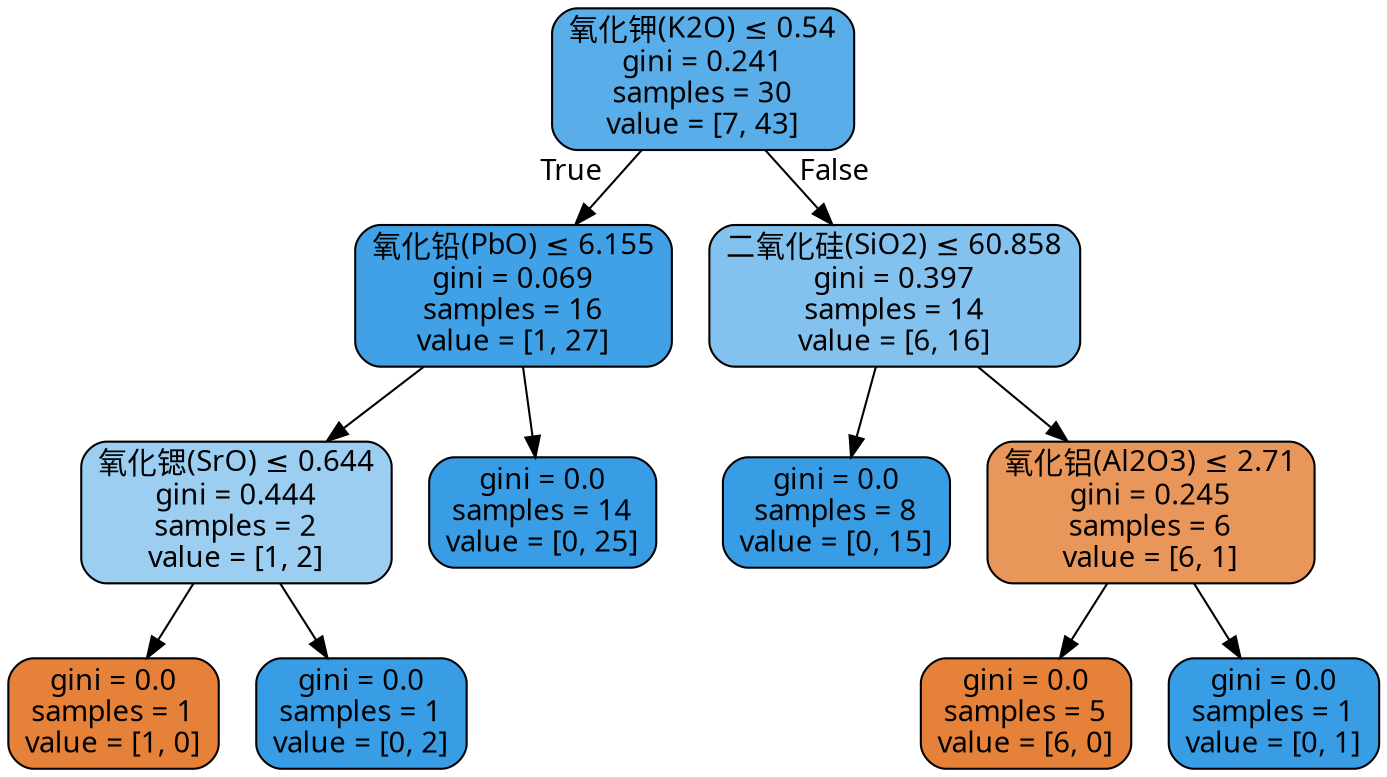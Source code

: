 digraph Tree {
node [shape=box, style="filled, rounded", color="black", fontname="DengXian"] ;
edge [fontname="DengXian"] ;
0 [label=<氧化钾(K2O) &le; 0.54<br/>gini = 0.241<br/>samples = 30<br/>value = [7, 43]>, fillcolor="#59ade9"] ;
1 [label=<氧化铅(PbO) &le; 6.155<br/>gini = 0.069<br/>samples = 16<br/>value = [1, 27]>, fillcolor="#40a1e6"] ;
0 -> 1 [labeldistance=2.5, labelangle=45, headlabel="True"] ;
2 [label=<氧化锶(SrO) &le; 0.644<br/>gini = 0.444<br/>samples = 2<br/>value = [1, 2]>, fillcolor="#9ccef2"] ;
1 -> 2 ;
3 [label=<gini = 0.0<br/>samples = 1<br/>value = [1, 0]>, fillcolor="#e58139"] ;
2 -> 3 ;
4 [label=<gini = 0.0<br/>samples = 1<br/>value = [0, 2]>, fillcolor="#399de5"] ;
2 -> 4 ;
5 [label=<gini = 0.0<br/>samples = 14<br/>value = [0, 25]>, fillcolor="#399de5"] ;
1 -> 5 ;
6 [label=<二氧化硅(SiO2) &le; 60.858<br/>gini = 0.397<br/>samples = 14<br/>value = [6, 16]>, fillcolor="#83c2ef"] ;
0 -> 6 [labeldistance=2.5, labelangle=-45, headlabel="False"] ;
7 [label=<gini = 0.0<br/>samples = 8<br/>value = [0, 15]>, fillcolor="#399de5"] ;
6 -> 7 ;
8 [label=<氧化铝(Al2O3) &le; 2.71<br/>gini = 0.245<br/>samples = 6<br/>value = [6, 1]>, fillcolor="#e9965a"] ;
6 -> 8 ;
9 [label=<gini = 0.0<br/>samples = 5<br/>value = [6, 0]>, fillcolor="#e58139"] ;
8 -> 9 ;
10 [label=<gini = 0.0<br/>samples = 1<br/>value = [0, 1]>, fillcolor="#399de5"] ;
8 -> 10 ;
}